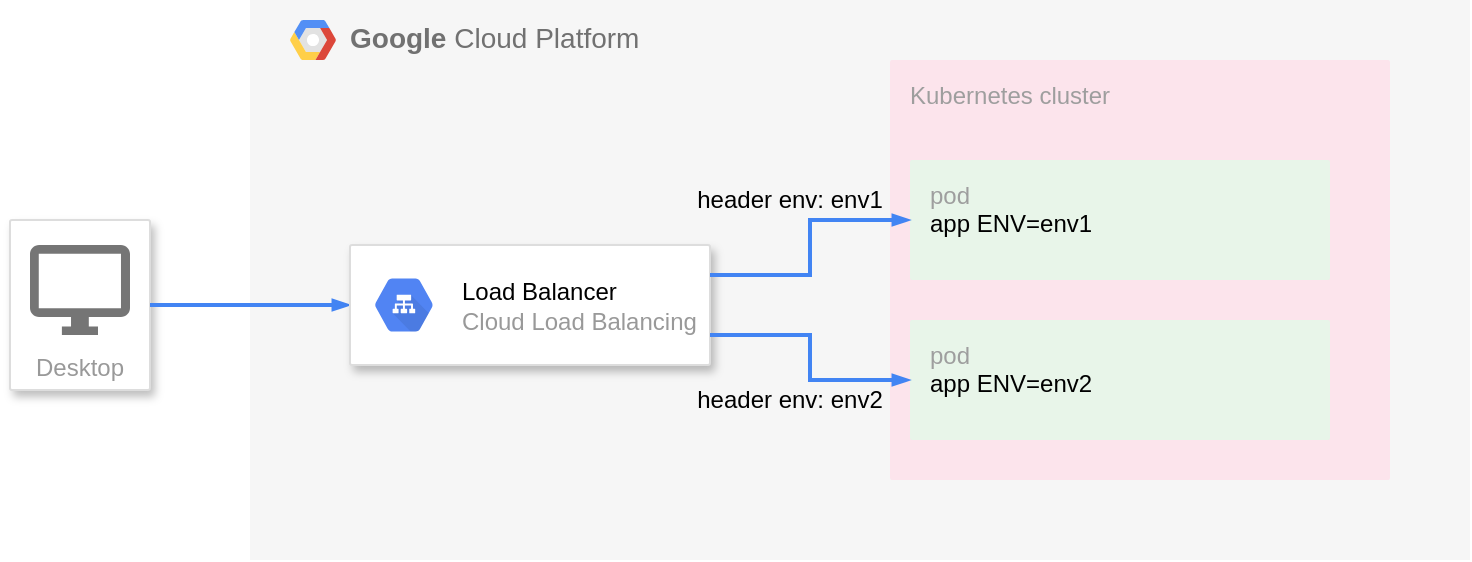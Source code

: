 <mxfile version="14.7.4" type="embed"><diagram id="GI2QVOApyVzhnFM3SFin" name="Page-1"><mxGraphModel dx="1465" dy="813" grid="1" gridSize="10" guides="1" tooltips="1" connect="1" arrows="1" fold="1" page="1" pageScale="1" pageWidth="1169" pageHeight="827" math="0" shadow="0"><root><mxCell id="0"/><mxCell id="1" parent="0"/><mxCell id="26" value="&lt;b&gt;Google &lt;/b&gt;Cloud Platform" style="fillColor=#F6F6F6;strokeColor=none;shadow=0;gradientColor=none;fontSize=14;align=left;spacing=10;fontColor=#717171;9E9E9E;verticalAlign=top;spacingTop=-4;fontStyle=0;spacingLeft=40;html=1;" parent="1" vertex="1"><mxGeometry x="150" y="40" width="610" height="280" as="geometry"/></mxCell><mxCell id="27" value="" style="shape=mxgraph.gcp2.google_cloud_platform;fillColor=#F6F6F6;strokeColor=none;shadow=0;gradientColor=none;" parent="26" vertex="1"><mxGeometry width="23" height="20" relative="1" as="geometry"><mxPoint x="20" y="10" as="offset"/></mxGeometry></mxCell><mxCell id="45" value="header env: env1" style="text;html=1;strokeColor=none;fillColor=none;align=center;verticalAlign=middle;whiteSpace=wrap;rounded=0;" vertex="1" parent="26"><mxGeometry x="220" y="90" width="100" height="20" as="geometry"/></mxCell><mxCell id="15" value="Desktop" style="strokeColor=#dddddd;shadow=1;strokeWidth=1;rounded=1;absoluteArcSize=1;arcSize=2;labelPosition=center;verticalLabelPosition=middle;align=center;verticalAlign=bottom;spacingLeft=0;fontColor=#999999;fontSize=12;whiteSpace=wrap;spacingBottom=2;" parent="1" vertex="1"><mxGeometry x="30" y="150" width="70" height="85" as="geometry"/></mxCell><mxCell id="16" value="" style="dashed=0;connectable=0;html=1;fillColor=#757575;strokeColor=none;shape=mxgraph.gcp2.desktop;part=1;" parent="15" vertex="1"><mxGeometry x="0.5" width="50" height="45" relative="1" as="geometry"><mxPoint x="-25" y="12.5" as="offset"/></mxGeometry></mxCell><mxCell id="25" value="" style="edgeStyle=orthogonalEdgeStyle;fontSize=12;html=1;endArrow=blockThin;endFill=1;rounded=0;strokeWidth=2;endSize=4;startSize=4;dashed=0;strokeColor=#4284F3;exitX=1;exitY=0.5;exitDx=0;exitDy=0;entryX=0;entryY=0.5;entryDx=0;entryDy=0;" parent="1" source="15" target="23" edge="1"><mxGeometry width="100" relative="1" as="geometry"><mxPoint x="540" y="400" as="sourcePoint"/><mxPoint x="640" y="400" as="targetPoint"/></mxGeometry></mxCell><mxCell id="23" value="" style="strokeColor=#dddddd;shadow=1;strokeWidth=1;rounded=1;absoluteArcSize=1;arcSize=2;" parent="1" vertex="1"><mxGeometry x="200" y="162.5" width="180" height="60" as="geometry"/></mxCell><mxCell id="24" value="&lt;font color=&quot;#000000&quot;&gt;Load Balancer&lt;/font&gt;&lt;br&gt;Cloud Load Balancing" style="dashed=0;connectable=0;html=1;fillColor=#5184F3;strokeColor=none;shape=mxgraph.gcp2.hexIcon;prIcon=cloud_load_balancing;part=1;labelPosition=right;verticalLabelPosition=middle;align=left;verticalAlign=middle;spacingLeft=5;fontColor=#999999;fontSize=12;" parent="23" vertex="1"><mxGeometry y="0.5" width="44" height="39" relative="1" as="geometry"><mxPoint x="5" y="-19.5" as="offset"/></mxGeometry></mxCell><mxCell id="42" value="" style="group" parent="1" vertex="1" connectable="0"><mxGeometry x="470" y="70" width="250" height="210" as="geometry"/></mxCell><mxCell id="21" value="Kubernetes cluster" style="points=[[0,0,0],[0.25,0,0],[0.5,0,0],[0.75,0,0],[1,0,0],[1,0.25,0],[1,0.5,0],[1,0.75,0],[1,1,0],[0.75,1,0],[0.5,1,0],[0.25,1,0],[0,1,0],[0,0.75,0],[0,0.5,0],[0,0.25,0]];rounded=1;absoluteArcSize=1;arcSize=2;html=1;strokeColor=none;gradientColor=none;shadow=0;dashed=0;fontSize=12;fontColor=#9E9E9E;align=left;verticalAlign=top;spacing=10;spacingTop=-4;fillColor=#FCE4EC;" parent="42" vertex="1"><mxGeometry width="250" height="210" as="geometry"/></mxCell><mxCell id="22" value="pod&lt;br&gt;&lt;font color=&quot;#000000&quot;&gt;app ENV=env1&lt;/font&gt;" style="points=[[0,0,0],[0.25,0,0],[0.5,0,0],[0.75,0,0],[1,0,0],[1,0.25,0],[1,0.5,0],[1,0.75,0],[1,1,0],[0.75,1,0],[0.5,1,0],[0.25,1,0],[0,1,0],[0,0.75,0],[0,0.5,0],[0,0.25,0]];rounded=1;absoluteArcSize=1;arcSize=2;html=1;strokeColor=none;gradientColor=none;shadow=0;dashed=0;fontSize=12;fontColor=#9E9E9E;align=left;verticalAlign=top;spacing=10;spacingTop=-4;fillColor=#E8F5E9;" parent="21" vertex="1"><mxGeometry width="210" height="60" relative="1" as="geometry"><mxPoint x="10" y="50" as="offset"/></mxGeometry></mxCell><mxCell id="40" value="pod&lt;br&gt;&lt;font color=&quot;#000000&quot;&gt;app ENV=env2&lt;/font&gt;" style="points=[[0,0,0],[0.25,0,0],[0.5,0,0],[0.75,0,0],[1,0,0],[1,0.25,0],[1,0.5,0],[1,0.75,0],[1,1,0],[0.75,1,0],[0.5,1,0],[0.25,1,0],[0,1,0],[0,0.75,0],[0,0.5,0],[0,0.25,0]];rounded=1;absoluteArcSize=1;arcSize=2;html=1;strokeColor=none;gradientColor=none;shadow=0;dashed=0;fontSize=12;fontColor=#9E9E9E;align=left;verticalAlign=top;spacing=10;spacingTop=-4;fillColor=#E8F5E9;" parent="42" vertex="1"><mxGeometry x="10" y="130" width="210" height="60" as="geometry"/></mxCell><mxCell id="43" value="" style="edgeStyle=orthogonalEdgeStyle;fontSize=12;html=1;endArrow=blockThin;endFill=1;rounded=0;strokeWidth=2;endSize=4;startSize=4;dashed=0;strokeColor=#4284F3;exitX=1;exitY=0.25;exitDx=0;exitDy=0;entryX=0;entryY=0.5;entryDx=0;entryDy=0;entryPerimeter=0;" parent="1" source="23" target="22" edge="1"><mxGeometry width="100" relative="1" as="geometry"><mxPoint x="110" y="202.5" as="sourcePoint"/><mxPoint x="210" y="202.5" as="targetPoint"/></mxGeometry></mxCell><mxCell id="44" value="" style="edgeStyle=orthogonalEdgeStyle;fontSize=12;html=1;endArrow=blockThin;endFill=1;rounded=0;strokeWidth=2;endSize=4;startSize=4;dashed=0;strokeColor=#4284F3;exitX=1;exitY=0.75;exitDx=0;exitDy=0;entryX=0;entryY=0.5;entryDx=0;entryDy=0;entryPerimeter=0;" parent="1" source="23" target="40" edge="1"><mxGeometry width="100" relative="1" as="geometry"><mxPoint x="390" y="187.5" as="sourcePoint"/><mxPoint x="500" y="150" as="targetPoint"/></mxGeometry></mxCell><mxCell id="46" value="header env: env2" style="text;html=1;strokeColor=none;fillColor=none;align=center;verticalAlign=middle;whiteSpace=wrap;rounded=0;" vertex="1" parent="1"><mxGeometry x="370" y="230" width="100" height="20" as="geometry"/></mxCell></root></mxGraphModel></diagram></mxfile>